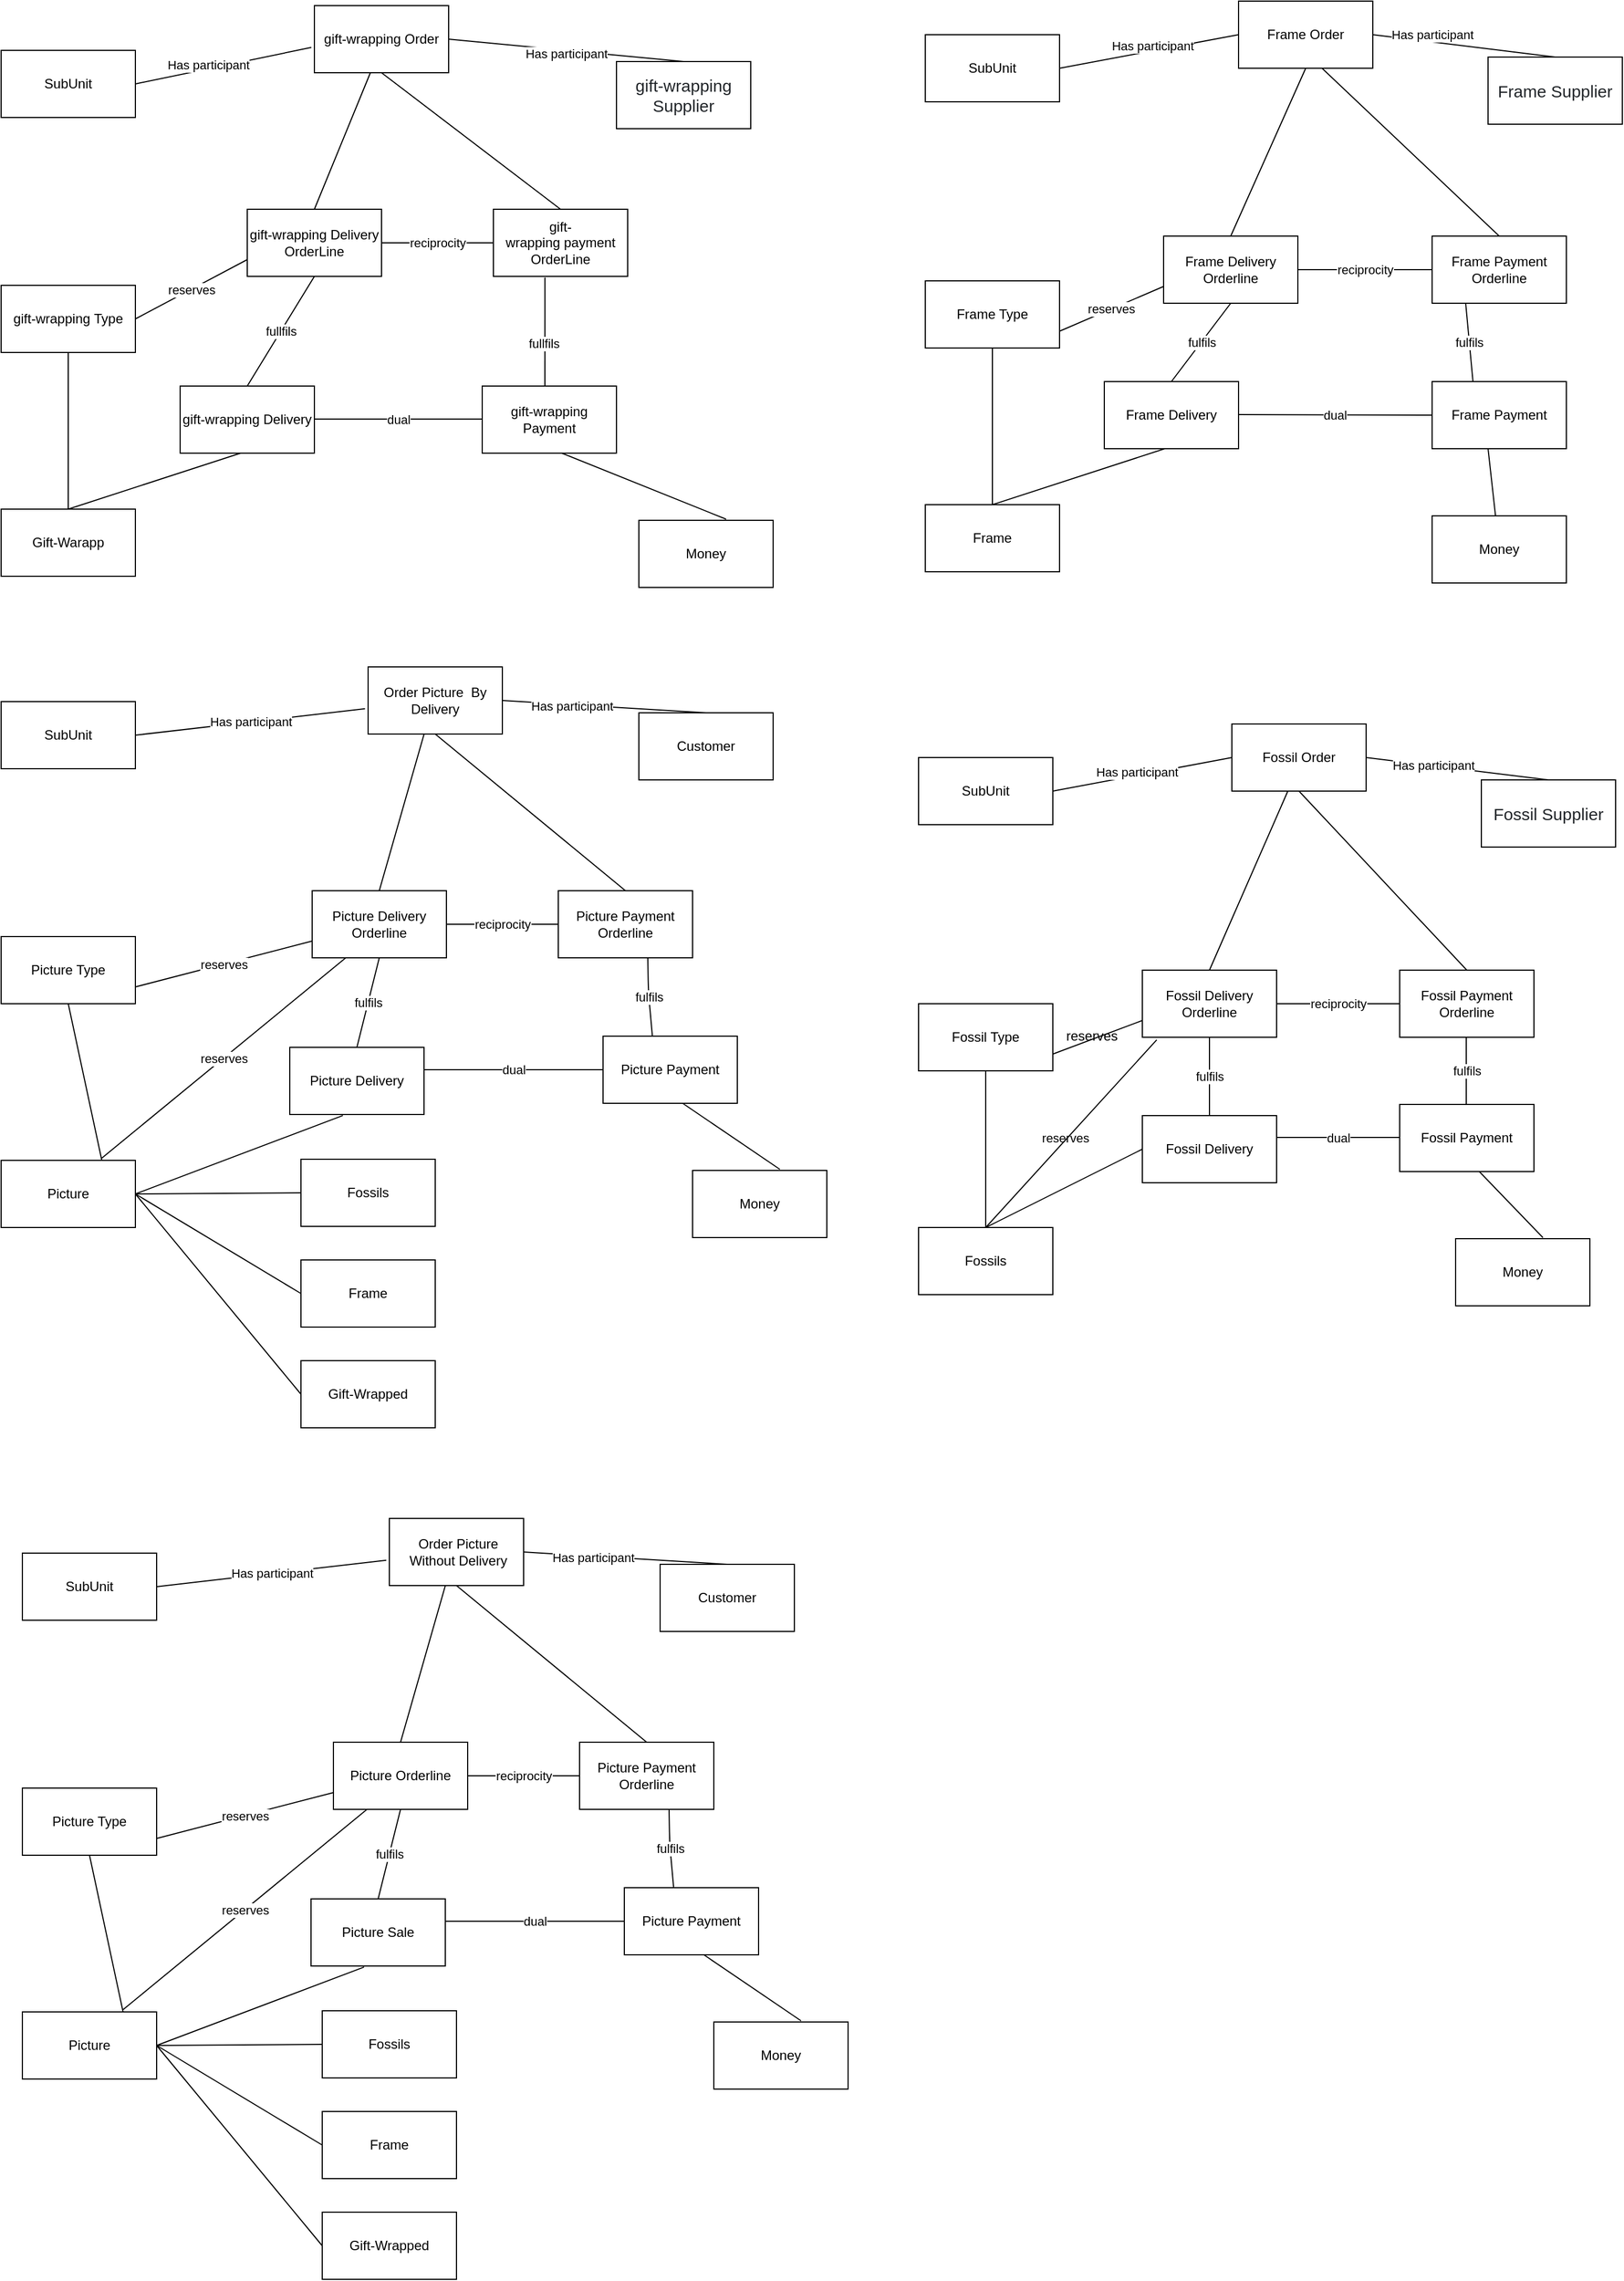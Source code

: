 <mxfile version="15.2.5" type="github">
  <diagram id="4jYUdFYsUS8tvo6zC_qO" name="Page-1">
    <mxGraphModel dx="1038" dy="547" grid="1" gridSize="10" guides="1" tooltips="1" connect="1" arrows="1" fold="1" page="1" pageScale="1" pageWidth="3300" pageHeight="2339" math="0" shadow="0">
      <root>
        <mxCell id="0" />
        <mxCell id="1" parent="0" />
        <mxCell id="isAUqdjpt8H6YtncFvwV-32" value="SubUnit" style="rounded=0;whiteSpace=wrap;html=1;" parent="1" vertex="1">
          <mxGeometry x="846" y="44" width="120" height="60" as="geometry" />
        </mxCell>
        <mxCell id="isAUqdjpt8H6YtncFvwV-33" value="Frame Order" style="rounded=0;whiteSpace=wrap;html=1;" parent="1" vertex="1">
          <mxGeometry x="1126" y="14" width="120" height="60" as="geometry" />
        </mxCell>
        <mxCell id="isAUqdjpt8H6YtncFvwV-34" value="&lt;div style=&quot;text-align: left&quot;&gt;&lt;span style=&quot;font-size: 15px&quot;&gt;&lt;font color=&quot;#212529&quot;&gt;Frame Supplier&lt;/font&gt;&lt;/span&gt;&lt;/div&gt;" style="rounded=0;whiteSpace=wrap;html=1;" parent="1" vertex="1">
          <mxGeometry x="1349" y="64" width="120" height="60" as="geometry" />
        </mxCell>
        <mxCell id="isAUqdjpt8H6YtncFvwV-35" value="&lt;div&gt;Frame Delivery Orderline&lt;/div&gt;" style="rounded=0;whiteSpace=wrap;html=1;" parent="1" vertex="1">
          <mxGeometry x="1059" y="224" width="120" height="60" as="geometry" />
        </mxCell>
        <mxCell id="isAUqdjpt8H6YtncFvwV-36" value="Frame Payment Orderline" style="rounded=0;whiteSpace=wrap;html=1;" parent="1" vertex="1">
          <mxGeometry x="1299" y="224" width="120" height="60" as="geometry" />
        </mxCell>
        <mxCell id="isAUqdjpt8H6YtncFvwV-37" value="&lt;div&gt;Frame Delivery&lt;/div&gt;" style="rounded=0;whiteSpace=wrap;html=1;" parent="1" vertex="1">
          <mxGeometry x="1006" y="354" width="120" height="60" as="geometry" />
        </mxCell>
        <mxCell id="isAUqdjpt8H6YtncFvwV-38" value="Frame Payment" style="rounded=0;whiteSpace=wrap;html=1;" parent="1" vertex="1">
          <mxGeometry x="1299" y="354" width="120" height="60" as="geometry" />
        </mxCell>
        <mxCell id="isAUqdjpt8H6YtncFvwV-39" value="&lt;div&gt;Frame&lt;/div&gt;" style="rounded=0;whiteSpace=wrap;html=1;" parent="1" vertex="1">
          <mxGeometry x="846" y="464" width="120" height="60" as="geometry" />
        </mxCell>
        <mxCell id="isAUqdjpt8H6YtncFvwV-40" value="Money" style="rounded=0;whiteSpace=wrap;html=1;" parent="1" vertex="1">
          <mxGeometry x="1299" y="474" width="120" height="60" as="geometry" />
        </mxCell>
        <mxCell id="isAUqdjpt8H6YtncFvwV-41" value="Frame Type" style="rounded=0;whiteSpace=wrap;html=1;" parent="1" vertex="1">
          <mxGeometry x="846" y="264" width="120" height="60" as="geometry" />
        </mxCell>
        <mxCell id="isAUqdjpt8H6YtncFvwV-42" value="" style="endArrow=none;html=1;exitX=1;exitY=0.5;exitDx=0;exitDy=0;entryX=0;entryY=0.5;entryDx=0;entryDy=0;" parent="1" source="isAUqdjpt8H6YtncFvwV-32" target="isAUqdjpt8H6YtncFvwV-33" edge="1">
          <mxGeometry width="50" height="50" relative="1" as="geometry">
            <mxPoint x="976" y="124" as="sourcePoint" />
            <mxPoint x="1119" y="44" as="targetPoint" />
          </mxGeometry>
        </mxCell>
        <mxCell id="isAUqdjpt8H6YtncFvwV-43" value="" style="endArrow=none;html=1;exitX=1;exitY=0.5;exitDx=0;exitDy=0;entryX=0.5;entryY=0;entryDx=0;entryDy=0;" parent="1" source="isAUqdjpt8H6YtncFvwV-33" target="isAUqdjpt8H6YtncFvwV-34" edge="1">
          <mxGeometry width="50" height="50" relative="1" as="geometry">
            <mxPoint x="1286" y="74" as="sourcePoint" />
            <mxPoint x="1398" y="94" as="targetPoint" />
          </mxGeometry>
        </mxCell>
        <mxCell id="isAUqdjpt8H6YtncFvwV-82" value="Has participant" style="edgeLabel;html=1;align=center;verticalAlign=middle;resizable=0;points=[];" parent="isAUqdjpt8H6YtncFvwV-43" vertex="1" connectable="0">
          <mxGeometry x="-0.22" y="-4" relative="1" as="geometry">
            <mxPoint x="-260" y="-2" as="offset" />
          </mxGeometry>
        </mxCell>
        <mxCell id="isAUqdjpt8H6YtncFvwV-44" value="" style="endArrow=none;html=1;entryX=0.5;entryY=1;entryDx=0;entryDy=0;exitX=0.5;exitY=0;exitDx=0;exitDy=0;" parent="1" source="isAUqdjpt8H6YtncFvwV-35" target="isAUqdjpt8H6YtncFvwV-33" edge="1">
          <mxGeometry width="50" height="50" relative="1" as="geometry">
            <mxPoint x="1136" y="174" as="sourcePoint" />
            <mxPoint x="1186" y="124" as="targetPoint" />
          </mxGeometry>
        </mxCell>
        <mxCell id="isAUqdjpt8H6YtncFvwV-45" value="" style="endArrow=none;html=1;entryX=0.5;entryY=0;entryDx=0;entryDy=0;exitX=0.624;exitY=1.004;exitDx=0;exitDy=0;exitPerimeter=0;" parent="1" source="isAUqdjpt8H6YtncFvwV-33" target="isAUqdjpt8H6YtncFvwV-36" edge="1">
          <mxGeometry width="50" height="50" relative="1" as="geometry">
            <mxPoint x="1216" y="174" as="sourcePoint" />
            <mxPoint x="1266" y="124" as="targetPoint" />
          </mxGeometry>
        </mxCell>
        <mxCell id="isAUqdjpt8H6YtncFvwV-46" value="reciprocity" style="endArrow=none;html=1;entryX=0;entryY=0.5;entryDx=0;entryDy=0;exitX=1;exitY=0.5;exitDx=0;exitDy=0;" parent="1" source="isAUqdjpt8H6YtncFvwV-35" target="isAUqdjpt8H6YtncFvwV-36" edge="1">
          <mxGeometry width="50" height="50" relative="1" as="geometry">
            <mxPoint x="1176" y="294" as="sourcePoint" />
            <mxPoint x="1226" y="244" as="targetPoint" />
          </mxGeometry>
        </mxCell>
        <mxCell id="isAUqdjpt8H6YtncFvwV-47" value="dual" style="endArrow=none;html=1;entryX=0;entryY=0.5;entryDx=0;entryDy=0;exitX=1;exitY=0.5;exitDx=0;exitDy=0;" parent="1" target="isAUqdjpt8H6YtncFvwV-38" edge="1">
          <mxGeometry width="50" height="50" relative="1" as="geometry">
            <mxPoint x="1126" y="383.5" as="sourcePoint" />
            <mxPoint x="1276" y="383.5" as="targetPoint" />
          </mxGeometry>
        </mxCell>
        <mxCell id="isAUqdjpt8H6YtncFvwV-48" value="fulfils" style="endArrow=none;html=1;exitX=0.5;exitY=0;exitDx=0;exitDy=0;entryX=0.5;entryY=1;entryDx=0;entryDy=0;" parent="1" source="isAUqdjpt8H6YtncFvwV-37" target="isAUqdjpt8H6YtncFvwV-35" edge="1">
          <mxGeometry width="50" height="50" relative="1" as="geometry">
            <mxPoint x="1046" y="344" as="sourcePoint" />
            <mxPoint x="1096" y="294" as="targetPoint" />
          </mxGeometry>
        </mxCell>
        <mxCell id="isAUqdjpt8H6YtncFvwV-49" value="fulfils" style="endArrow=none;html=1;exitX=0.5;exitY=0;exitDx=0;exitDy=0;entryX=0.25;entryY=1;entryDx=0;entryDy=0;" parent="1" target="isAUqdjpt8H6YtncFvwV-36" edge="1">
          <mxGeometry width="50" height="50" relative="1" as="geometry">
            <mxPoint x="1335.5" y="354" as="sourcePoint" />
            <mxPoint x="1335.5" y="294" as="targetPoint" />
          </mxGeometry>
        </mxCell>
        <mxCell id="isAUqdjpt8H6YtncFvwV-50" value="" style="endArrow=none;html=1;" parent="1" source="isAUqdjpt8H6YtncFvwV-40" edge="1">
          <mxGeometry width="50" height="50" relative="1" as="geometry">
            <mxPoint x="1346" y="464" as="sourcePoint" />
            <mxPoint x="1349" y="414" as="targetPoint" />
          </mxGeometry>
        </mxCell>
        <mxCell id="isAUqdjpt8H6YtncFvwV-51" value="" style="endArrow=none;html=1;exitX=0.5;exitY=0;exitDx=0;exitDy=0;" parent="1" source="isAUqdjpt8H6YtncFvwV-39" edge="1">
          <mxGeometry width="50" height="50" relative="1" as="geometry">
            <mxPoint x="1010" y="464" as="sourcePoint" />
            <mxPoint x="1060" y="414" as="targetPoint" />
          </mxGeometry>
        </mxCell>
        <mxCell id="isAUqdjpt8H6YtncFvwV-52" value="" style="endArrow=none;html=1;entryX=0.5;entryY=1;entryDx=0;entryDy=0;" parent="1" target="isAUqdjpt8H6YtncFvwV-41" edge="1">
          <mxGeometry width="50" height="50" relative="1" as="geometry">
            <mxPoint x="906" y="464" as="sourcePoint" />
            <mxPoint x="946" y="354" as="targetPoint" />
          </mxGeometry>
        </mxCell>
        <mxCell id="isAUqdjpt8H6YtncFvwV-53" value="reserves" style="endArrow=none;html=1;exitX=1;exitY=0.75;exitDx=0;exitDy=0;entryX=0;entryY=0.75;entryDx=0;entryDy=0;" parent="1" source="isAUqdjpt8H6YtncFvwV-41" target="isAUqdjpt8H6YtncFvwV-35" edge="1">
          <mxGeometry width="50" height="50" relative="1" as="geometry">
            <mxPoint x="966" y="324" as="sourcePoint" />
            <mxPoint x="1016" y="274" as="targetPoint" />
          </mxGeometry>
        </mxCell>
        <mxCell id="isAUqdjpt8H6YtncFvwV-54" value="SubUnit" style="rounded=0;whiteSpace=wrap;html=1;" parent="1" vertex="1">
          <mxGeometry x="840" y="690" width="120" height="60" as="geometry" />
        </mxCell>
        <mxCell id="isAUqdjpt8H6YtncFvwV-55" value="&lt;div&gt;Fossil Order&lt;/div&gt;" style="rounded=0;whiteSpace=wrap;html=1;" parent="1" vertex="1">
          <mxGeometry x="1120" y="660" width="120" height="60" as="geometry" />
        </mxCell>
        <mxCell id="isAUqdjpt8H6YtncFvwV-56" value="&lt;div style=&quot;text-align: left&quot;&gt;&lt;font color=&quot;#212529&quot;&gt;&lt;span style=&quot;font-size: 15px&quot;&gt;Fossil Supplier&lt;/span&gt;&lt;/font&gt;&lt;br&gt;&lt;/div&gt;" style="rounded=0;whiteSpace=wrap;html=1;" parent="1" vertex="1">
          <mxGeometry x="1343" y="710" width="120" height="60" as="geometry" />
        </mxCell>
        <mxCell id="isAUqdjpt8H6YtncFvwV-57" value="&lt;div&gt;Fossil Delivery Orderline&lt;/div&gt;" style="rounded=0;whiteSpace=wrap;html=1;" parent="1" vertex="1">
          <mxGeometry x="1040" y="880" width="120" height="60" as="geometry" />
        </mxCell>
        <mxCell id="isAUqdjpt8H6YtncFvwV-58" value="&lt;div&gt;Fossil Payment Orderline&lt;/div&gt;" style="rounded=0;whiteSpace=wrap;html=1;" parent="1" vertex="1">
          <mxGeometry x="1270" y="880" width="120" height="60" as="geometry" />
        </mxCell>
        <mxCell id="isAUqdjpt8H6YtncFvwV-59" value="&lt;div&gt;Fossil Delivery&lt;/div&gt;" style="rounded=0;whiteSpace=wrap;html=1;" parent="1" vertex="1">
          <mxGeometry x="1040" y="1010" width="120" height="60" as="geometry" />
        </mxCell>
        <mxCell id="isAUqdjpt8H6YtncFvwV-60" value="Fossil Payment" style="rounded=0;whiteSpace=wrap;html=1;" parent="1" vertex="1">
          <mxGeometry x="1270" y="1000" width="120" height="60" as="geometry" />
        </mxCell>
        <mxCell id="isAUqdjpt8H6YtncFvwV-61" value="&lt;div&gt;Fossils&lt;/div&gt;" style="rounded=0;whiteSpace=wrap;html=1;" parent="1" vertex="1">
          <mxGeometry x="840" y="1110" width="120" height="60" as="geometry" />
        </mxCell>
        <mxCell id="isAUqdjpt8H6YtncFvwV-62" value="Money" style="rounded=0;whiteSpace=wrap;html=1;" parent="1" vertex="1">
          <mxGeometry x="1320" y="1120" width="120" height="60" as="geometry" />
        </mxCell>
        <mxCell id="isAUqdjpt8H6YtncFvwV-63" value="Fossil Type" style="rounded=0;whiteSpace=wrap;html=1;" parent="1" vertex="1">
          <mxGeometry x="840" y="910" width="120" height="60" as="geometry" />
        </mxCell>
        <mxCell id="isAUqdjpt8H6YtncFvwV-64" value="" style="endArrow=none;html=1;exitX=1;exitY=0.5;exitDx=0;exitDy=0;entryX=0;entryY=0.5;entryDx=0;entryDy=0;" parent="1" source="isAUqdjpt8H6YtncFvwV-54" target="isAUqdjpt8H6YtncFvwV-55" edge="1">
          <mxGeometry width="50" height="50" relative="1" as="geometry">
            <mxPoint x="970" y="770" as="sourcePoint" />
            <mxPoint x="1113" y="690" as="targetPoint" />
          </mxGeometry>
        </mxCell>
        <mxCell id="isAUqdjpt8H6YtncFvwV-65" value="" style="endArrow=none;html=1;exitX=1;exitY=0.5;exitDx=0;exitDy=0;entryX=0.5;entryY=0;entryDx=0;entryDy=0;" parent="1" source="isAUqdjpt8H6YtncFvwV-55" target="isAUqdjpt8H6YtncFvwV-56" edge="1">
          <mxGeometry width="50" height="50" relative="1" as="geometry">
            <mxPoint x="1280" y="720" as="sourcePoint" />
            <mxPoint x="1392" y="740" as="targetPoint" />
          </mxGeometry>
        </mxCell>
        <mxCell id="isAUqdjpt8H6YtncFvwV-76" value="Has participant" style="edgeLabel;html=1;align=center;verticalAlign=middle;resizable=0;points=[];" parent="isAUqdjpt8H6YtncFvwV-65" vertex="1" connectable="0">
          <mxGeometry x="-0.357" relative="1" as="geometry">
            <mxPoint x="7" as="offset" />
          </mxGeometry>
        </mxCell>
        <mxCell id="isAUqdjpt8H6YtncFvwV-66" value="" style="endArrow=none;html=1;entryX=0.417;entryY=1;entryDx=0;entryDy=0;entryPerimeter=0;exitX=0.5;exitY=0;exitDx=0;exitDy=0;" parent="1" source="isAUqdjpt8H6YtncFvwV-57" target="isAUqdjpt8H6YtncFvwV-55" edge="1">
          <mxGeometry width="50" height="50" relative="1" as="geometry">
            <mxPoint x="1130" y="820" as="sourcePoint" />
            <mxPoint x="1180" y="770" as="targetPoint" />
          </mxGeometry>
        </mxCell>
        <mxCell id="isAUqdjpt8H6YtncFvwV-67" value="" style="endArrow=none;html=1;entryX=0.5;entryY=0;entryDx=0;entryDy=0;exitX=0.5;exitY=1;exitDx=0;exitDy=0;" parent="1" source="isAUqdjpt8H6YtncFvwV-55" target="isAUqdjpt8H6YtncFvwV-58" edge="1">
          <mxGeometry width="50" height="50" relative="1" as="geometry">
            <mxPoint x="1210" y="820" as="sourcePoint" />
            <mxPoint x="1260" y="770" as="targetPoint" />
          </mxGeometry>
        </mxCell>
        <mxCell id="isAUqdjpt8H6YtncFvwV-68" value="reciprocity" style="endArrow=none;html=1;entryX=0;entryY=0.5;entryDx=0;entryDy=0;exitX=1;exitY=0.5;exitDx=0;exitDy=0;" parent="1" source="isAUqdjpt8H6YtncFvwV-57" target="isAUqdjpt8H6YtncFvwV-58" edge="1">
          <mxGeometry width="50" height="50" relative="1" as="geometry">
            <mxPoint x="1170" y="940" as="sourcePoint" />
            <mxPoint x="1220" y="890" as="targetPoint" />
          </mxGeometry>
        </mxCell>
        <mxCell id="isAUqdjpt8H6YtncFvwV-69" value="dual" style="endArrow=none;html=1;entryX=0;entryY=0.5;entryDx=0;entryDy=0;exitX=1;exitY=0.325;exitDx=0;exitDy=0;exitPerimeter=0;" parent="1" source="isAUqdjpt8H6YtncFvwV-59" edge="1">
          <mxGeometry width="50" height="50" relative="1" as="geometry">
            <mxPoint x="1160" y="1030" as="sourcePoint" />
            <mxPoint x="1270.0" y="1029.5" as="targetPoint" />
          </mxGeometry>
        </mxCell>
        <mxCell id="isAUqdjpt8H6YtncFvwV-70" value="fulfils" style="endArrow=none;html=1;exitX=0.5;exitY=0;exitDx=0;exitDy=0;entryX=0.5;entryY=1;entryDx=0;entryDy=0;" parent="1" source="isAUqdjpt8H6YtncFvwV-59" target="isAUqdjpt8H6YtncFvwV-57" edge="1">
          <mxGeometry width="50" height="50" relative="1" as="geometry">
            <mxPoint x="1040" y="990" as="sourcePoint" />
            <mxPoint x="1090" y="940" as="targetPoint" />
          </mxGeometry>
        </mxCell>
        <mxCell id="isAUqdjpt8H6YtncFvwV-71" value="fulfils" style="endArrow=none;html=1;exitX=0.5;exitY=0;exitDx=0;exitDy=0;entryX=0.5;entryY=1;entryDx=0;entryDy=0;" parent="1" edge="1">
          <mxGeometry width="50" height="50" relative="1" as="geometry">
            <mxPoint x="1329.5" y="1000" as="sourcePoint" />
            <mxPoint x="1329.5" y="940" as="targetPoint" />
          </mxGeometry>
        </mxCell>
        <mxCell id="isAUqdjpt8H6YtncFvwV-72" value="" style="endArrow=none;html=1;exitX=0.65;exitY=-0.017;exitDx=0;exitDy=0;exitPerimeter=0;entryX=0.593;entryY=1;entryDx=0;entryDy=0;entryPerimeter=0;" parent="1" source="isAUqdjpt8H6YtncFvwV-62" target="isAUqdjpt8H6YtncFvwV-60" edge="1">
          <mxGeometry width="50" height="50" relative="1" as="geometry">
            <mxPoint x="1340" y="1110" as="sourcePoint" />
            <mxPoint x="1390" y="1060" as="targetPoint" />
          </mxGeometry>
        </mxCell>
        <mxCell id="isAUqdjpt8H6YtncFvwV-73" value="" style="endArrow=none;html=1;exitX=0.5;exitY=0;exitDx=0;exitDy=0;entryX=0;entryY=0.5;entryDx=0;entryDy=0;" parent="1" source="isAUqdjpt8H6YtncFvwV-61" target="isAUqdjpt8H6YtncFvwV-59" edge="1">
          <mxGeometry width="50" height="50" relative="1" as="geometry">
            <mxPoint x="1004" y="1110" as="sourcePoint" />
            <mxPoint x="1054" y="1060" as="targetPoint" />
          </mxGeometry>
        </mxCell>
        <mxCell id="isAUqdjpt8H6YtncFvwV-79" value="reserves" style="edgeLabel;html=1;align=center;verticalAlign=middle;resizable=0;points=[];" parent="isAUqdjpt8H6YtncFvwV-73" vertex="1" connectable="0">
          <mxGeometry x="0.175" y="-3" relative="1" as="geometry">
            <mxPoint x="-13" y="-42" as="offset" />
          </mxGeometry>
        </mxCell>
        <mxCell id="isAUqdjpt8H6YtncFvwV-74" value="" style="endArrow=none;html=1;entryX=0.5;entryY=1;entryDx=0;entryDy=0;" parent="1" target="isAUqdjpt8H6YtncFvwV-63" edge="1">
          <mxGeometry width="50" height="50" relative="1" as="geometry">
            <mxPoint x="900" y="1110" as="sourcePoint" />
            <mxPoint x="940" y="1000" as="targetPoint" />
          </mxGeometry>
        </mxCell>
        <mxCell id="isAUqdjpt8H6YtncFvwV-75" value="" style="endArrow=none;html=1;exitX=1;exitY=0.75;exitDx=0;exitDy=0;entryX=0;entryY=0.75;entryDx=0;entryDy=0;" parent="1" source="isAUqdjpt8H6YtncFvwV-63" target="isAUqdjpt8H6YtncFvwV-57" edge="1">
          <mxGeometry width="50" height="50" relative="1" as="geometry">
            <mxPoint x="960" y="970" as="sourcePoint" />
            <mxPoint x="1010" y="920" as="targetPoint" />
          </mxGeometry>
        </mxCell>
        <mxCell id="isAUqdjpt8H6YtncFvwV-77" value="Has participant" style="edgeLabel;html=1;align=center;verticalAlign=middle;resizable=0;points=[];" parent="1" vertex="1" connectable="0">
          <mxGeometry x="1039.997" y="699.997" as="geometry">
            <mxPoint x="-5" y="3" as="offset" />
          </mxGeometry>
        </mxCell>
        <mxCell id="isAUqdjpt8H6YtncFvwV-80" value="reserves" style="text;whiteSpace=wrap;html=1;" parent="1" vertex="1">
          <mxGeometry x="970" y="925" width="70" height="30" as="geometry" />
        </mxCell>
        <mxCell id="isAUqdjpt8H6YtncFvwV-81" value="" style="endArrow=none;html=1;entryX=0.107;entryY=1.039;entryDx=0;entryDy=0;entryPerimeter=0;" parent="1" target="isAUqdjpt8H6YtncFvwV-57" edge="1">
          <mxGeometry width="50" height="50" relative="1" as="geometry">
            <mxPoint x="900" y="1110" as="sourcePoint" />
            <mxPoint x="980" y="1030" as="targetPoint" />
          </mxGeometry>
        </mxCell>
        <mxCell id="isAUqdjpt8H6YtncFvwV-83" value="Has participant" style="edgeLabel;html=1;align=center;verticalAlign=middle;resizable=0;points=[];" parent="1" vertex="1" connectable="0">
          <mxGeometry x="1298.999" y="43.997" as="geometry" />
        </mxCell>
        <mxCell id="isAUqdjpt8H6YtncFvwV-84" value="SubUnit" style="rounded=0;whiteSpace=wrap;html=1;" parent="1" vertex="1">
          <mxGeometry x="20" y="58" width="120" height="60" as="geometry" />
        </mxCell>
        <mxCell id="isAUqdjpt8H6YtncFvwV-85" value="gift-wrapping Order" style="rounded=0;whiteSpace=wrap;html=1;" parent="1" vertex="1">
          <mxGeometry x="300" y="18" width="120" height="60" as="geometry" />
        </mxCell>
        <mxCell id="isAUqdjpt8H6YtncFvwV-86" value="&lt;span style=&quot;color: rgb(33 , 37 , 41) ; font-family: , &amp;#34;blinkmacsystemfont&amp;#34; , &amp;#34;segoe ui&amp;#34; , &amp;#34;roboto&amp;#34; , &amp;#34;helvetica neue&amp;#34; , &amp;#34;arial&amp;#34; , &amp;#34;noto sans&amp;#34; , &amp;#34;liberation sans&amp;#34; , sans-serif , &amp;#34;apple color emoji&amp;#34; , &amp;#34;segoe ui emoji&amp;#34; , &amp;#34;segoe ui symbol&amp;#34; , &amp;#34;noto color emoji&amp;#34; ; font-size: 15px ; text-align: left ; background-color: rgb(255 , 255 , 255)&quot;&gt;gift-wrapping Supplier&lt;/span&gt;" style="rounded=0;whiteSpace=wrap;html=1;" parent="1" vertex="1">
          <mxGeometry x="570" y="68" width="120" height="60" as="geometry" />
        </mxCell>
        <mxCell id="isAUqdjpt8H6YtncFvwV-87" value="gift-wrapping Delivery&lt;br&gt;OrderLine" style="rounded=0;whiteSpace=wrap;html=1;" parent="1" vertex="1">
          <mxGeometry x="240" y="200" width="120" height="60" as="geometry" />
        </mxCell>
        <mxCell id="isAUqdjpt8H6YtncFvwV-88" value="&lt;span&gt;gift-wrapping&amp;nbsp;payment&lt;/span&gt;&lt;br&gt;&lt;span&gt;OrderLine&lt;/span&gt;" style="rounded=0;whiteSpace=wrap;html=1;" parent="1" vertex="1">
          <mxGeometry x="460" y="200" width="120" height="60" as="geometry" />
        </mxCell>
        <mxCell id="isAUqdjpt8H6YtncFvwV-89" value="&lt;span&gt;gift-wrapping&amp;nbsp;Delivery&lt;/span&gt;" style="rounded=0;whiteSpace=wrap;html=1;" parent="1" vertex="1">
          <mxGeometry x="180" y="358" width="120" height="60" as="geometry" />
        </mxCell>
        <mxCell id="isAUqdjpt8H6YtncFvwV-90" value="&lt;span&gt;gift-wrapping Payment&lt;/span&gt;" style="rounded=0;whiteSpace=wrap;html=1;" parent="1" vertex="1">
          <mxGeometry x="450" y="358" width="120" height="60" as="geometry" />
        </mxCell>
        <mxCell id="isAUqdjpt8H6YtncFvwV-91" value="&lt;span&gt;Gift-Warapp&lt;/span&gt;" style="rounded=0;whiteSpace=wrap;html=1;" parent="1" vertex="1">
          <mxGeometry x="20" y="468" width="120" height="60" as="geometry" />
        </mxCell>
        <mxCell id="isAUqdjpt8H6YtncFvwV-92" value="Money" style="rounded=0;whiteSpace=wrap;html=1;" parent="1" vertex="1">
          <mxGeometry x="590" y="478" width="120" height="60" as="geometry" />
        </mxCell>
        <mxCell id="isAUqdjpt8H6YtncFvwV-93" value="&lt;span&gt;gift-wrapping&amp;nbsp;Type&lt;/span&gt;" style="rounded=0;whiteSpace=wrap;html=1;" parent="1" vertex="1">
          <mxGeometry x="20" y="268" width="120" height="60" as="geometry" />
        </mxCell>
        <mxCell id="isAUqdjpt8H6YtncFvwV-94" value="" style="endArrow=none;html=1;exitX=1;exitY=0.5;exitDx=0;exitDy=0;entryX=-0.023;entryY=0.623;entryDx=0;entryDy=0;entryPerimeter=0;" parent="1" source="isAUqdjpt8H6YtncFvwV-84" target="isAUqdjpt8H6YtncFvwV-85" edge="1">
          <mxGeometry width="50" height="50" relative="1" as="geometry">
            <mxPoint x="150" y="128" as="sourcePoint" />
            <mxPoint x="290" y="58" as="targetPoint" />
          </mxGeometry>
        </mxCell>
        <mxCell id="isAUqdjpt8H6YtncFvwV-95" value="" style="endArrow=none;html=1;exitX=1;exitY=0.5;exitDx=0;exitDy=0;entryX=0.5;entryY=0;entryDx=0;entryDy=0;" parent="1" source="isAUqdjpt8H6YtncFvwV-85" target="isAUqdjpt8H6YtncFvwV-86" edge="1">
          <mxGeometry width="50" height="50" relative="1" as="geometry">
            <mxPoint x="460" y="78" as="sourcePoint" />
            <mxPoint x="572" y="98" as="targetPoint" />
          </mxGeometry>
        </mxCell>
        <mxCell id="isAUqdjpt8H6YtncFvwV-96" value="" style="endArrow=none;html=1;entryX=0.417;entryY=1;entryDx=0;entryDy=0;entryPerimeter=0;exitX=0.5;exitY=0;exitDx=0;exitDy=0;" parent="1" source="isAUqdjpt8H6YtncFvwV-87" target="isAUqdjpt8H6YtncFvwV-85" edge="1">
          <mxGeometry width="50" height="50" relative="1" as="geometry">
            <mxPoint x="310" y="178" as="sourcePoint" />
            <mxPoint x="360" y="128" as="targetPoint" />
          </mxGeometry>
        </mxCell>
        <mxCell id="isAUqdjpt8H6YtncFvwV-97" value="" style="endArrow=none;html=1;entryX=0.5;entryY=0;entryDx=0;entryDy=0;exitX=0.5;exitY=1;exitDx=0;exitDy=0;" parent="1" source="isAUqdjpt8H6YtncFvwV-85" target="isAUqdjpt8H6YtncFvwV-88" edge="1">
          <mxGeometry width="50" height="50" relative="1" as="geometry">
            <mxPoint x="390" y="178" as="sourcePoint" />
            <mxPoint x="440" y="128" as="targetPoint" />
          </mxGeometry>
        </mxCell>
        <mxCell id="isAUqdjpt8H6YtncFvwV-98" value="reciprocity" style="endArrow=none;html=1;entryX=0;entryY=0.5;entryDx=0;entryDy=0;exitX=1;exitY=0.5;exitDx=0;exitDy=0;" parent="1" source="isAUqdjpt8H6YtncFvwV-87" target="isAUqdjpt8H6YtncFvwV-88" edge="1">
          <mxGeometry width="50" height="50" relative="1" as="geometry">
            <mxPoint x="350" y="298" as="sourcePoint" />
            <mxPoint x="400" y="248" as="targetPoint" />
          </mxGeometry>
        </mxCell>
        <mxCell id="isAUqdjpt8H6YtncFvwV-99" value="dual" style="endArrow=none;html=1;entryX=0;entryY=0.5;entryDx=0;entryDy=0;exitX=1;exitY=0.5;exitDx=0;exitDy=0;" parent="1" edge="1">
          <mxGeometry width="50" height="50" relative="1" as="geometry">
            <mxPoint x="300" y="387.5" as="sourcePoint" />
            <mxPoint x="450" y="387.5" as="targetPoint" />
          </mxGeometry>
        </mxCell>
        <mxCell id="isAUqdjpt8H6YtncFvwV-100" value="fullfils" style="endArrow=none;html=1;exitX=0.5;exitY=0;exitDx=0;exitDy=0;entryX=0.5;entryY=1;entryDx=0;entryDy=0;" parent="1" source="isAUqdjpt8H6YtncFvwV-89" target="isAUqdjpt8H6YtncFvwV-87" edge="1">
          <mxGeometry width="50" height="50" relative="1" as="geometry">
            <mxPoint x="220" y="348" as="sourcePoint" />
            <mxPoint x="270" y="298" as="targetPoint" />
          </mxGeometry>
        </mxCell>
        <mxCell id="isAUqdjpt8H6YtncFvwV-101" value="" style="endArrow=none;html=1;entryX=0.384;entryY=1.016;entryDx=0;entryDy=0;entryPerimeter=0;" parent="1" edge="1" target="isAUqdjpt8H6YtncFvwV-88">
          <mxGeometry width="50" height="50" relative="1" as="geometry">
            <mxPoint x="506" y="358" as="sourcePoint" />
            <mxPoint x="506" y="268" as="targetPoint" />
          </mxGeometry>
        </mxCell>
        <mxCell id="HSNBo84In7KqGLovpgvE-13" value="fullfils" style="edgeLabel;html=1;align=center;verticalAlign=middle;resizable=0;points=[];" vertex="1" connectable="0" parent="isAUqdjpt8H6YtncFvwV-101">
          <mxGeometry x="-0.218" y="1" relative="1" as="geometry">
            <mxPoint as="offset" />
          </mxGeometry>
        </mxCell>
        <mxCell id="isAUqdjpt8H6YtncFvwV-102" value="" style="endArrow=none;html=1;exitX=0.65;exitY=-0.017;exitDx=0;exitDy=0;exitPerimeter=0;entryX=0.593;entryY=1;entryDx=0;entryDy=0;entryPerimeter=0;" parent="1" source="isAUqdjpt8H6YtncFvwV-92" target="isAUqdjpt8H6YtncFvwV-90" edge="1">
          <mxGeometry width="50" height="50" relative="1" as="geometry">
            <mxPoint x="520" y="468" as="sourcePoint" />
            <mxPoint x="570" y="418" as="targetPoint" />
          </mxGeometry>
        </mxCell>
        <mxCell id="isAUqdjpt8H6YtncFvwV-103" value="" style="endArrow=none;html=1;exitX=0.5;exitY=0;exitDx=0;exitDy=0;" parent="1" source="isAUqdjpt8H6YtncFvwV-91" edge="1">
          <mxGeometry width="50" height="50" relative="1" as="geometry">
            <mxPoint x="184" y="468" as="sourcePoint" />
            <mxPoint x="234" y="418" as="targetPoint" />
          </mxGeometry>
        </mxCell>
        <mxCell id="isAUqdjpt8H6YtncFvwV-104" value="" style="endArrow=none;html=1;entryX=0.5;entryY=1;entryDx=0;entryDy=0;" parent="1" target="isAUqdjpt8H6YtncFvwV-93" edge="1">
          <mxGeometry width="50" height="50" relative="1" as="geometry">
            <mxPoint x="80" y="468" as="sourcePoint" />
            <mxPoint x="120" y="358" as="targetPoint" />
          </mxGeometry>
        </mxCell>
        <mxCell id="isAUqdjpt8H6YtncFvwV-105" value="reserves" style="endArrow=none;html=1;exitX=1;exitY=0.5;exitDx=0;exitDy=0;entryX=0;entryY=0.75;entryDx=0;entryDy=0;startArrow=none;" parent="1" source="isAUqdjpt8H6YtncFvwV-93" target="isAUqdjpt8H6YtncFvwV-87" edge="1">
          <mxGeometry width="50" height="50" relative="1" as="geometry">
            <mxPoint x="230" y="280.5" as="sourcePoint" />
            <mxPoint x="190" y="278" as="targetPoint" />
          </mxGeometry>
        </mxCell>
        <mxCell id="HSNBo84In7KqGLovpgvE-3" value="Has participant" style="edgeLabel;html=1;align=center;verticalAlign=middle;resizable=0;points=[];" vertex="1" connectable="0" parent="1">
          <mxGeometry x="209.997" y="67.997" as="geometry">
            <mxPoint x="-5" y="3" as="offset" />
          </mxGeometry>
        </mxCell>
        <mxCell id="HSNBo84In7KqGLovpgvE-4" value="Has participant" style="edgeLabel;html=1;align=center;verticalAlign=middle;resizable=0;points=[];" vertex="1" connectable="0" parent="1">
          <mxGeometry x="529.997" y="57.997" as="geometry">
            <mxPoint x="-5" y="3" as="offset" />
          </mxGeometry>
        </mxCell>
        <mxCell id="HSNBo84In7KqGLovpgvE-14" value="SubUnit" style="rounded=0;whiteSpace=wrap;html=1;" vertex="1" parent="1">
          <mxGeometry x="20" y="640" width="120" height="60" as="geometry" />
        </mxCell>
        <mxCell id="HSNBo84In7KqGLovpgvE-15" value="Order Picture&amp;nbsp; By Delivery" style="rounded=0;whiteSpace=wrap;html=1;" vertex="1" parent="1">
          <mxGeometry x="348" y="609" width="120" height="60" as="geometry" />
        </mxCell>
        <mxCell id="HSNBo84In7KqGLovpgvE-16" value="Customer" style="rounded=0;whiteSpace=wrap;html=1;" vertex="1" parent="1">
          <mxGeometry x="590" y="650" width="120" height="60" as="geometry" />
        </mxCell>
        <mxCell id="HSNBo84In7KqGLovpgvE-17" value="Picture Delivery Orderline" style="rounded=0;whiteSpace=wrap;html=1;" vertex="1" parent="1">
          <mxGeometry x="298" y="809" width="120" height="60" as="geometry" />
        </mxCell>
        <mxCell id="HSNBo84In7KqGLovpgvE-18" value="Picture Payment Orderline" style="rounded=0;whiteSpace=wrap;html=1;" vertex="1" parent="1">
          <mxGeometry x="518" y="809" width="120" height="60" as="geometry" />
        </mxCell>
        <mxCell id="HSNBo84In7KqGLovpgvE-19" value="Picture Delivery" style="rounded=0;whiteSpace=wrap;html=1;" vertex="1" parent="1">
          <mxGeometry x="278" y="949" width="120" height="60" as="geometry" />
        </mxCell>
        <mxCell id="HSNBo84In7KqGLovpgvE-20" value="Picture Payment" style="rounded=0;whiteSpace=wrap;html=1;" vertex="1" parent="1">
          <mxGeometry x="558" y="939" width="120" height="60" as="geometry" />
        </mxCell>
        <mxCell id="HSNBo84In7KqGLovpgvE-21" value="Picture" style="rounded=0;whiteSpace=wrap;html=1;" vertex="1" parent="1">
          <mxGeometry x="20" y="1050" width="120" height="60" as="geometry" />
        </mxCell>
        <mxCell id="HSNBo84In7KqGLovpgvE-22" value="Money" style="rounded=0;whiteSpace=wrap;html=1;" vertex="1" parent="1">
          <mxGeometry x="638" y="1059" width="120" height="60" as="geometry" />
        </mxCell>
        <mxCell id="HSNBo84In7KqGLovpgvE-23" value="Picture Type" style="rounded=0;whiteSpace=wrap;html=1;" vertex="1" parent="1">
          <mxGeometry x="20" y="850" width="120" height="60" as="geometry" />
        </mxCell>
        <mxCell id="HSNBo84In7KqGLovpgvE-24" value="Has participant" style="endArrow=none;html=1;exitX=1;exitY=0.5;exitDx=0;exitDy=0;entryX=-0.023;entryY=0.623;entryDx=0;entryDy=0;entryPerimeter=0;" edge="1" parent="1" source="HSNBo84In7KqGLovpgvE-14" target="HSNBo84In7KqGLovpgvE-15">
          <mxGeometry width="50" height="50" relative="1" as="geometry">
            <mxPoint x="198" y="719" as="sourcePoint" />
            <mxPoint x="338" y="649" as="targetPoint" />
          </mxGeometry>
        </mxCell>
        <mxCell id="HSNBo84In7KqGLovpgvE-25" value="" style="endArrow=none;html=1;exitX=1;exitY=0.5;exitDx=0;exitDy=0;entryX=0.5;entryY=0;entryDx=0;entryDy=0;" edge="1" parent="1" source="HSNBo84In7KqGLovpgvE-15" target="HSNBo84In7KqGLovpgvE-16">
          <mxGeometry width="50" height="50" relative="1" as="geometry">
            <mxPoint x="508" y="669" as="sourcePoint" />
            <mxPoint x="620" y="689" as="targetPoint" />
          </mxGeometry>
        </mxCell>
        <mxCell id="HSNBo84In7KqGLovpgvE-26" value="Has participant" style="edgeLabel;html=1;align=center;verticalAlign=middle;resizable=0;points=[];" vertex="1" connectable="0" parent="HSNBo84In7KqGLovpgvE-25">
          <mxGeometry x="-0.318" y="-1" relative="1" as="geometry">
            <mxPoint as="offset" />
          </mxGeometry>
        </mxCell>
        <mxCell id="HSNBo84In7KqGLovpgvE-27" value="" style="endArrow=none;html=1;entryX=0.417;entryY=1;entryDx=0;entryDy=0;entryPerimeter=0;exitX=0.5;exitY=0;exitDx=0;exitDy=0;" edge="1" parent="1" source="HSNBo84In7KqGLovpgvE-17" target="HSNBo84In7KqGLovpgvE-15">
          <mxGeometry width="50" height="50" relative="1" as="geometry">
            <mxPoint x="358" y="769" as="sourcePoint" />
            <mxPoint x="408" y="719" as="targetPoint" />
          </mxGeometry>
        </mxCell>
        <mxCell id="HSNBo84In7KqGLovpgvE-28" value="" style="endArrow=none;html=1;entryX=0.5;entryY=0;entryDx=0;entryDy=0;exitX=0.5;exitY=1;exitDx=0;exitDy=0;" edge="1" parent="1" source="HSNBo84In7KqGLovpgvE-15" target="HSNBo84In7KqGLovpgvE-18">
          <mxGeometry width="50" height="50" relative="1" as="geometry">
            <mxPoint x="438" y="769" as="sourcePoint" />
            <mxPoint x="488" y="719" as="targetPoint" />
          </mxGeometry>
        </mxCell>
        <mxCell id="HSNBo84In7KqGLovpgvE-29" value="reciprocity" style="endArrow=none;html=1;entryX=0;entryY=0.5;entryDx=0;entryDy=0;exitX=1;exitY=0.5;exitDx=0;exitDy=0;" edge="1" parent="1" source="HSNBo84In7KqGLovpgvE-17" target="HSNBo84In7KqGLovpgvE-18">
          <mxGeometry width="50" height="50" relative="1" as="geometry">
            <mxPoint x="398" y="889" as="sourcePoint" />
            <mxPoint x="448" y="839" as="targetPoint" />
          </mxGeometry>
        </mxCell>
        <mxCell id="HSNBo84In7KqGLovpgvE-30" value="dual" style="endArrow=none;html=1;entryX=0;entryY=0.5;entryDx=0;entryDy=0;" edge="1" parent="1" target="HSNBo84In7KqGLovpgvE-20">
          <mxGeometry width="50" height="50" relative="1" as="geometry">
            <mxPoint x="398" y="969" as="sourcePoint" />
            <mxPoint x="498" y="978.5" as="targetPoint" />
            <mxPoint as="offset" />
          </mxGeometry>
        </mxCell>
        <mxCell id="HSNBo84In7KqGLovpgvE-31" value="fulfils" style="endArrow=none;html=1;exitX=0.5;exitY=0;exitDx=0;exitDy=0;entryX=0.5;entryY=1;entryDx=0;entryDy=0;" edge="1" parent="1" source="HSNBo84In7KqGLovpgvE-19" target="HSNBo84In7KqGLovpgvE-17">
          <mxGeometry width="50" height="50" relative="1" as="geometry">
            <mxPoint x="268" y="939" as="sourcePoint" />
            <mxPoint x="318" y="889" as="targetPoint" />
          </mxGeometry>
        </mxCell>
        <mxCell id="HSNBo84In7KqGLovpgvE-32" value="fulfils" style="endArrow=none;html=1;exitX=0.367;exitY=-0.01;exitDx=0;exitDy=0;entryX=0.5;entryY=1;entryDx=0;entryDy=0;exitPerimeter=0;" edge="1" parent="1" source="HSNBo84In7KqGLovpgvE-20">
          <mxGeometry width="50" height="50" relative="1" as="geometry">
            <mxPoint x="598" y="929" as="sourcePoint" />
            <mxPoint x="598" y="869" as="targetPoint" />
            <Array as="points">
              <mxPoint x="598.5" y="899" />
            </Array>
          </mxGeometry>
        </mxCell>
        <mxCell id="HSNBo84In7KqGLovpgvE-33" value="" style="endArrow=none;html=1;exitX=0.65;exitY=-0.017;exitDx=0;exitDy=0;exitPerimeter=0;entryX=0.593;entryY=1;entryDx=0;entryDy=0;entryPerimeter=0;" edge="1" parent="1" source="HSNBo84In7KqGLovpgvE-22" target="HSNBo84In7KqGLovpgvE-20">
          <mxGeometry width="50" height="50" relative="1" as="geometry">
            <mxPoint x="568" y="1059" as="sourcePoint" />
            <mxPoint x="618" y="1009" as="targetPoint" />
          </mxGeometry>
        </mxCell>
        <mxCell id="HSNBo84In7KqGLovpgvE-34" value="" style="endArrow=none;html=1;entryX=0.5;entryY=1;entryDx=0;entryDy=0;exitX=0.75;exitY=0;exitDx=0;exitDy=0;" edge="1" parent="1" target="HSNBo84In7KqGLovpgvE-23" source="HSNBo84In7KqGLovpgvE-21">
          <mxGeometry width="50" height="50" relative="1" as="geometry">
            <mxPoint x="128" y="1059" as="sourcePoint" />
            <mxPoint x="168" y="949" as="targetPoint" />
          </mxGeometry>
        </mxCell>
        <mxCell id="HSNBo84In7KqGLovpgvE-35" value="reserves" style="endArrow=none;html=1;exitX=1;exitY=0.75;exitDx=0;exitDy=0;entryX=0;entryY=0.75;entryDx=0;entryDy=0;" edge="1" parent="1" source="HSNBo84In7KqGLovpgvE-23" target="HSNBo84In7KqGLovpgvE-17">
          <mxGeometry width="50" height="50" relative="1" as="geometry">
            <mxPoint x="188" y="919" as="sourcePoint" />
            <mxPoint x="238" y="869" as="targetPoint" />
          </mxGeometry>
        </mxCell>
        <mxCell id="HSNBo84In7KqGLovpgvE-36" value="Fossils" style="rounded=0;whiteSpace=wrap;html=1;" vertex="1" parent="1">
          <mxGeometry x="288" y="1049" width="120" height="60" as="geometry" />
        </mxCell>
        <mxCell id="HSNBo84In7KqGLovpgvE-37" value="Frame" style="rounded=0;whiteSpace=wrap;html=1;" vertex="1" parent="1">
          <mxGeometry x="288" y="1139" width="120" height="60" as="geometry" />
        </mxCell>
        <mxCell id="HSNBo84In7KqGLovpgvE-38" value="" style="endArrow=none;html=1;exitX=1;exitY=0.5;exitDx=0;exitDy=0;entryX=0;entryY=0.5;entryDx=0;entryDy=0;" edge="1" parent="1" source="HSNBo84In7KqGLovpgvE-21" target="HSNBo84In7KqGLovpgvE-36">
          <mxGeometry width="50" height="50" relative="1" as="geometry">
            <mxPoint x="208" y="1129" as="sourcePoint" />
            <mxPoint x="278" y="1079" as="targetPoint" />
          </mxGeometry>
        </mxCell>
        <mxCell id="HSNBo84In7KqGLovpgvE-39" value="" style="endArrow=none;html=1;entryX=0;entryY=0.5;entryDx=0;entryDy=0;exitX=1;exitY=0.5;exitDx=0;exitDy=0;" edge="1" parent="1" source="HSNBo84In7KqGLovpgvE-21" target="HSNBo84In7KqGLovpgvE-37">
          <mxGeometry width="50" height="50" relative="1" as="geometry">
            <mxPoint x="128" y="1219" as="sourcePoint" />
            <mxPoint x="178" y="1169" as="targetPoint" />
          </mxGeometry>
        </mxCell>
        <mxCell id="HSNBo84In7KqGLovpgvE-40" value="reserves" style="endArrow=none;html=1;entryX=0.25;entryY=1;entryDx=0;entryDy=0;" edge="1" parent="1" target="HSNBo84In7KqGLovpgvE-17">
          <mxGeometry width="50" height="50" relative="1" as="geometry">
            <mxPoint x="110" y="1048" as="sourcePoint" />
            <mxPoint x="328" y="879" as="targetPoint" />
          </mxGeometry>
        </mxCell>
        <mxCell id="HSNBo84In7KqGLovpgvE-41" value="" style="endArrow=none;html=1;entryX=0.395;entryY=1.016;entryDx=0;entryDy=0;entryPerimeter=0;exitX=1;exitY=0.5;exitDx=0;exitDy=0;" edge="1" parent="1" target="HSNBo84In7KqGLovpgvE-19" source="HSNBo84In7KqGLovpgvE-21">
          <mxGeometry width="50" height="50" relative="1" as="geometry">
            <mxPoint x="188" y="1089" as="sourcePoint" />
            <mxPoint x="288" y="1039" as="targetPoint" />
          </mxGeometry>
        </mxCell>
        <mxCell id="HSNBo84In7KqGLovpgvE-42" value="Gift-Wrapped" style="rounded=0;whiteSpace=wrap;html=1;" vertex="1" parent="1">
          <mxGeometry x="288" y="1229" width="120" height="60" as="geometry" />
        </mxCell>
        <mxCell id="HSNBo84In7KqGLovpgvE-43" value="" style="endArrow=none;html=1;entryX=1;entryY=0.5;entryDx=0;entryDy=0;exitX=0;exitY=0.5;exitDx=0;exitDy=0;" edge="1" parent="1" source="HSNBo84In7KqGLovpgvE-42" target="HSNBo84In7KqGLovpgvE-21">
          <mxGeometry width="50" height="50" relative="1" as="geometry">
            <mxPoint x="198" y="1219" as="sourcePoint" />
            <mxPoint x="248" y="1169" as="targetPoint" />
          </mxGeometry>
        </mxCell>
        <mxCell id="HSNBo84In7KqGLovpgvE-44" value="SubUnit" style="rounded=0;whiteSpace=wrap;html=1;" vertex="1" parent="1">
          <mxGeometry x="39" y="1401" width="120" height="60" as="geometry" />
        </mxCell>
        <mxCell id="HSNBo84In7KqGLovpgvE-45" value="&amp;nbsp;Order Picture&lt;br&gt;&amp;nbsp;Without Delivery" style="rounded=0;whiteSpace=wrap;html=1;" vertex="1" parent="1">
          <mxGeometry x="367" y="1370" width="120" height="60" as="geometry" />
        </mxCell>
        <mxCell id="HSNBo84In7KqGLovpgvE-46" value="Customer" style="rounded=0;whiteSpace=wrap;html=1;" vertex="1" parent="1">
          <mxGeometry x="609" y="1411" width="120" height="60" as="geometry" />
        </mxCell>
        <mxCell id="HSNBo84In7KqGLovpgvE-47" value="Picture Orderline" style="rounded=0;whiteSpace=wrap;html=1;" vertex="1" parent="1">
          <mxGeometry x="317" y="1570" width="120" height="60" as="geometry" />
        </mxCell>
        <mxCell id="HSNBo84In7KqGLovpgvE-48" value="Picture Payment Orderline" style="rounded=0;whiteSpace=wrap;html=1;" vertex="1" parent="1">
          <mxGeometry x="537" y="1570" width="120" height="60" as="geometry" />
        </mxCell>
        <mxCell id="HSNBo84In7KqGLovpgvE-49" value="Picture Sale" style="rounded=0;whiteSpace=wrap;html=1;" vertex="1" parent="1">
          <mxGeometry x="297" y="1710" width="120" height="60" as="geometry" />
        </mxCell>
        <mxCell id="HSNBo84In7KqGLovpgvE-50" value="Picture Payment" style="rounded=0;whiteSpace=wrap;html=1;" vertex="1" parent="1">
          <mxGeometry x="577" y="1700" width="120" height="60" as="geometry" />
        </mxCell>
        <mxCell id="HSNBo84In7KqGLovpgvE-51" value="Picture" style="rounded=0;whiteSpace=wrap;html=1;" vertex="1" parent="1">
          <mxGeometry x="39" y="1811" width="120" height="60" as="geometry" />
        </mxCell>
        <mxCell id="HSNBo84In7KqGLovpgvE-52" value="Money" style="rounded=0;whiteSpace=wrap;html=1;" vertex="1" parent="1">
          <mxGeometry x="657" y="1820" width="120" height="60" as="geometry" />
        </mxCell>
        <mxCell id="HSNBo84In7KqGLovpgvE-53" value="Picture Type" style="rounded=0;whiteSpace=wrap;html=1;" vertex="1" parent="1">
          <mxGeometry x="39" y="1611" width="120" height="60" as="geometry" />
        </mxCell>
        <mxCell id="HSNBo84In7KqGLovpgvE-54" value="Has participant" style="endArrow=none;html=1;exitX=1;exitY=0.5;exitDx=0;exitDy=0;entryX=-0.023;entryY=0.623;entryDx=0;entryDy=0;entryPerimeter=0;" edge="1" parent="1" source="HSNBo84In7KqGLovpgvE-44" target="HSNBo84In7KqGLovpgvE-45">
          <mxGeometry width="50" height="50" relative="1" as="geometry">
            <mxPoint x="217" y="1480" as="sourcePoint" />
            <mxPoint x="357" y="1410" as="targetPoint" />
          </mxGeometry>
        </mxCell>
        <mxCell id="HSNBo84In7KqGLovpgvE-55" value="" style="endArrow=none;html=1;exitX=1;exitY=0.5;exitDx=0;exitDy=0;entryX=0.5;entryY=0;entryDx=0;entryDy=0;" edge="1" parent="1" source="HSNBo84In7KqGLovpgvE-45" target="HSNBo84In7KqGLovpgvE-46">
          <mxGeometry width="50" height="50" relative="1" as="geometry">
            <mxPoint x="527" y="1430" as="sourcePoint" />
            <mxPoint x="639" y="1450" as="targetPoint" />
          </mxGeometry>
        </mxCell>
        <mxCell id="HSNBo84In7KqGLovpgvE-56" value="Has participant" style="edgeLabel;html=1;align=center;verticalAlign=middle;resizable=0;points=[];" vertex="1" connectable="0" parent="HSNBo84In7KqGLovpgvE-55">
          <mxGeometry x="-0.318" y="-1" relative="1" as="geometry">
            <mxPoint as="offset" />
          </mxGeometry>
        </mxCell>
        <mxCell id="HSNBo84In7KqGLovpgvE-57" value="" style="endArrow=none;html=1;entryX=0.417;entryY=1;entryDx=0;entryDy=0;entryPerimeter=0;exitX=0.5;exitY=0;exitDx=0;exitDy=0;" edge="1" parent="1" source="HSNBo84In7KqGLovpgvE-47" target="HSNBo84In7KqGLovpgvE-45">
          <mxGeometry width="50" height="50" relative="1" as="geometry">
            <mxPoint x="377" y="1530" as="sourcePoint" />
            <mxPoint x="427" y="1480" as="targetPoint" />
          </mxGeometry>
        </mxCell>
        <mxCell id="HSNBo84In7KqGLovpgvE-58" value="" style="endArrow=none;html=1;entryX=0.5;entryY=0;entryDx=0;entryDy=0;exitX=0.5;exitY=1;exitDx=0;exitDy=0;" edge="1" parent="1" source="HSNBo84In7KqGLovpgvE-45" target="HSNBo84In7KqGLovpgvE-48">
          <mxGeometry width="50" height="50" relative="1" as="geometry">
            <mxPoint x="457" y="1530" as="sourcePoint" />
            <mxPoint x="507" y="1480" as="targetPoint" />
          </mxGeometry>
        </mxCell>
        <mxCell id="HSNBo84In7KqGLovpgvE-59" value="reciprocity" style="endArrow=none;html=1;entryX=0;entryY=0.5;entryDx=0;entryDy=0;exitX=1;exitY=0.5;exitDx=0;exitDy=0;" edge="1" parent="1" source="HSNBo84In7KqGLovpgvE-47" target="HSNBo84In7KqGLovpgvE-48">
          <mxGeometry width="50" height="50" relative="1" as="geometry">
            <mxPoint x="417" y="1650" as="sourcePoint" />
            <mxPoint x="467" y="1600" as="targetPoint" />
          </mxGeometry>
        </mxCell>
        <mxCell id="HSNBo84In7KqGLovpgvE-60" value="dual" style="endArrow=none;html=1;entryX=0;entryY=0.5;entryDx=0;entryDy=0;" edge="1" parent="1" target="HSNBo84In7KqGLovpgvE-50">
          <mxGeometry width="50" height="50" relative="1" as="geometry">
            <mxPoint x="417.0" y="1730" as="sourcePoint" />
            <mxPoint x="517" y="1739.5" as="targetPoint" />
            <mxPoint as="offset" />
          </mxGeometry>
        </mxCell>
        <mxCell id="HSNBo84In7KqGLovpgvE-61" value="fulfils" style="endArrow=none;html=1;exitX=0.5;exitY=0;exitDx=0;exitDy=0;entryX=0.5;entryY=1;entryDx=0;entryDy=0;" edge="1" parent="1" source="HSNBo84In7KqGLovpgvE-49" target="HSNBo84In7KqGLovpgvE-47">
          <mxGeometry width="50" height="50" relative="1" as="geometry">
            <mxPoint x="287" y="1700" as="sourcePoint" />
            <mxPoint x="337" y="1650" as="targetPoint" />
          </mxGeometry>
        </mxCell>
        <mxCell id="HSNBo84In7KqGLovpgvE-62" value="fulfils" style="endArrow=none;html=1;exitX=0.367;exitY=-0.01;exitDx=0;exitDy=0;entryX=0.5;entryY=1;entryDx=0;entryDy=0;exitPerimeter=0;" edge="1" parent="1" source="HSNBo84In7KqGLovpgvE-50">
          <mxGeometry width="50" height="50" relative="1" as="geometry">
            <mxPoint x="617" y="1690" as="sourcePoint" />
            <mxPoint x="617" y="1630" as="targetPoint" />
            <Array as="points">
              <mxPoint x="617.5" y="1660" />
            </Array>
          </mxGeometry>
        </mxCell>
        <mxCell id="HSNBo84In7KqGLovpgvE-63" value="" style="endArrow=none;html=1;exitX=0.65;exitY=-0.017;exitDx=0;exitDy=0;exitPerimeter=0;entryX=0.593;entryY=1;entryDx=0;entryDy=0;entryPerimeter=0;" edge="1" parent="1" source="HSNBo84In7KqGLovpgvE-52" target="HSNBo84In7KqGLovpgvE-50">
          <mxGeometry width="50" height="50" relative="1" as="geometry">
            <mxPoint x="587" y="1820" as="sourcePoint" />
            <mxPoint x="637" y="1770" as="targetPoint" />
          </mxGeometry>
        </mxCell>
        <mxCell id="HSNBo84In7KqGLovpgvE-64" value="" style="endArrow=none;html=1;entryX=0.5;entryY=1;entryDx=0;entryDy=0;exitX=0.75;exitY=0;exitDx=0;exitDy=0;" edge="1" parent="1" source="HSNBo84In7KqGLovpgvE-51" target="HSNBo84In7KqGLovpgvE-53">
          <mxGeometry width="50" height="50" relative="1" as="geometry">
            <mxPoint x="147" y="1820" as="sourcePoint" />
            <mxPoint x="187" y="1710" as="targetPoint" />
          </mxGeometry>
        </mxCell>
        <mxCell id="HSNBo84In7KqGLovpgvE-65" value="reserves" style="endArrow=none;html=1;exitX=1;exitY=0.75;exitDx=0;exitDy=0;entryX=0;entryY=0.75;entryDx=0;entryDy=0;" edge="1" parent="1" source="HSNBo84In7KqGLovpgvE-53" target="HSNBo84In7KqGLovpgvE-47">
          <mxGeometry width="50" height="50" relative="1" as="geometry">
            <mxPoint x="207" y="1680" as="sourcePoint" />
            <mxPoint x="257" y="1630" as="targetPoint" />
          </mxGeometry>
        </mxCell>
        <mxCell id="HSNBo84In7KqGLovpgvE-66" value="Fossils" style="rounded=0;whiteSpace=wrap;html=1;" vertex="1" parent="1">
          <mxGeometry x="307" y="1810" width="120" height="60" as="geometry" />
        </mxCell>
        <mxCell id="HSNBo84In7KqGLovpgvE-67" value="Frame" style="rounded=0;whiteSpace=wrap;html=1;" vertex="1" parent="1">
          <mxGeometry x="307" y="1900" width="120" height="60" as="geometry" />
        </mxCell>
        <mxCell id="HSNBo84In7KqGLovpgvE-68" value="" style="endArrow=none;html=1;exitX=1;exitY=0.5;exitDx=0;exitDy=0;entryX=0;entryY=0.5;entryDx=0;entryDy=0;" edge="1" parent="1" source="HSNBo84In7KqGLovpgvE-51" target="HSNBo84In7KqGLovpgvE-66">
          <mxGeometry width="50" height="50" relative="1" as="geometry">
            <mxPoint x="227" y="1890" as="sourcePoint" />
            <mxPoint x="297" y="1840" as="targetPoint" />
          </mxGeometry>
        </mxCell>
        <mxCell id="HSNBo84In7KqGLovpgvE-69" value="" style="endArrow=none;html=1;entryX=0;entryY=0.5;entryDx=0;entryDy=0;exitX=1;exitY=0.5;exitDx=0;exitDy=0;" edge="1" parent="1" source="HSNBo84In7KqGLovpgvE-51" target="HSNBo84In7KqGLovpgvE-67">
          <mxGeometry width="50" height="50" relative="1" as="geometry">
            <mxPoint x="147" y="1980" as="sourcePoint" />
            <mxPoint x="197" y="1930" as="targetPoint" />
          </mxGeometry>
        </mxCell>
        <mxCell id="HSNBo84In7KqGLovpgvE-70" value="reserves" style="endArrow=none;html=1;entryX=0.25;entryY=1;entryDx=0;entryDy=0;" edge="1" parent="1" target="HSNBo84In7KqGLovpgvE-47">
          <mxGeometry width="50" height="50" relative="1" as="geometry">
            <mxPoint x="129" y="1809" as="sourcePoint" />
            <mxPoint x="347" y="1640" as="targetPoint" />
          </mxGeometry>
        </mxCell>
        <mxCell id="HSNBo84In7KqGLovpgvE-71" value="" style="endArrow=none;html=1;entryX=0.395;entryY=1.016;entryDx=0;entryDy=0;entryPerimeter=0;exitX=1;exitY=0.5;exitDx=0;exitDy=0;" edge="1" parent="1" source="HSNBo84In7KqGLovpgvE-51" target="HSNBo84In7KqGLovpgvE-49">
          <mxGeometry width="50" height="50" relative="1" as="geometry">
            <mxPoint x="207" y="1850" as="sourcePoint" />
            <mxPoint x="307" y="1800" as="targetPoint" />
          </mxGeometry>
        </mxCell>
        <mxCell id="HSNBo84In7KqGLovpgvE-72" value="Gift-Wrapped" style="rounded=0;whiteSpace=wrap;html=1;" vertex="1" parent="1">
          <mxGeometry x="307" y="1990" width="120" height="60" as="geometry" />
        </mxCell>
        <mxCell id="HSNBo84In7KqGLovpgvE-73" value="" style="endArrow=none;html=1;entryX=1;entryY=0.5;entryDx=0;entryDy=0;exitX=0;exitY=0.5;exitDx=0;exitDy=0;" edge="1" parent="1" source="HSNBo84In7KqGLovpgvE-72" target="HSNBo84In7KqGLovpgvE-51">
          <mxGeometry width="50" height="50" relative="1" as="geometry">
            <mxPoint x="217" y="1980" as="sourcePoint" />
            <mxPoint x="267" y="1930" as="targetPoint" />
          </mxGeometry>
        </mxCell>
      </root>
    </mxGraphModel>
  </diagram>
</mxfile>
